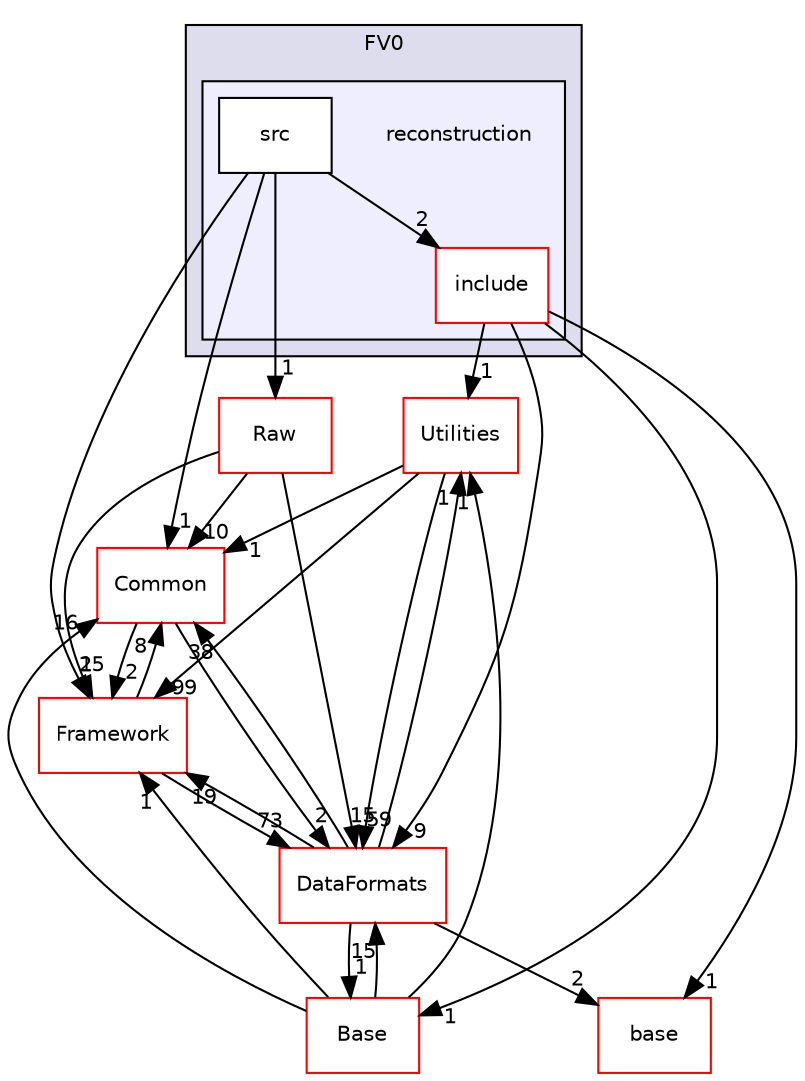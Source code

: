 digraph "/home/travis/build/AliceO2Group/AliceO2/Detectors/FIT/FV0/reconstruction" {
  bgcolor=transparent;
  compound=true
  node [ fontsize="10", fontname="Helvetica"];
  edge [ labelfontsize="10", labelfontname="Helvetica"];
  subgraph clusterdir_47779a59737632a3da2336a4e8799b86 {
    graph [ bgcolor="#ddddee", pencolor="black", label="FV0" fontname="Helvetica", fontsize="10", URL="dir_47779a59737632a3da2336a4e8799b86.html"]
  subgraph clusterdir_e0bfde3cc4c1f87a15076e6d43624461 {
    graph [ bgcolor="#eeeeff", pencolor="black", label="" URL="dir_e0bfde3cc4c1f87a15076e6d43624461.html"];
    dir_e0bfde3cc4c1f87a15076e6d43624461 [shape=plaintext label="reconstruction"];
    dir_42286fa65ae4b12167755af12ea2b83a [shape=box label="include" color="red" fillcolor="white" style="filled" URL="dir_42286fa65ae4b12167755af12ea2b83a.html"];
    dir_0a8f574a83f31129d0f45e451ec46972 [shape=box label="src" color="black" fillcolor="white" style="filled" URL="dir_0a8f574a83f31129d0f45e451ec46972.html"];
  }
  }
  dir_4ab6b4cc6a7edbff49100e9123df213f [shape=box label="Common" color="red" URL="dir_4ab6b4cc6a7edbff49100e9123df213f.html"];
  dir_b05a5fa85f84bfc9013183c9d87f9a36 [shape=box label="Utilities" color="red" URL="dir_b05a5fa85f84bfc9013183c9d87f9a36.html"];
  dir_37c90836491b695b472bf98d1be8336b [shape=box label="Base" color="red" URL="dir_37c90836491b695b472bf98d1be8336b.html"];
  dir_33a453ce68726fac67bcc8248d4ab430 [shape=box label="base" color="red" URL="dir_33a453ce68726fac67bcc8248d4ab430.html"];
  dir_bcbb2cf9a3d3d83e5515c82071a07177 [shape=box label="Framework" color="red" URL="dir_bcbb2cf9a3d3d83e5515c82071a07177.html"];
  dir_26637d1bd82229bc9ed97f7e706be743 [shape=box label="Raw" color="red" URL="dir_26637d1bd82229bc9ed97f7e706be743.html"];
  dir_2171f7ec022c5423887b07c69b2f5b48 [shape=box label="DataFormats" color="red" URL="dir_2171f7ec022c5423887b07c69b2f5b48.html"];
  dir_0a8f574a83f31129d0f45e451ec46972->dir_42286fa65ae4b12167755af12ea2b83a [headlabel="2", labeldistance=1.5 headhref="dir_000501_000495.html"];
  dir_0a8f574a83f31129d0f45e451ec46972->dir_4ab6b4cc6a7edbff49100e9123df213f [headlabel="1", labeldistance=1.5 headhref="dir_000501_000036.html"];
  dir_0a8f574a83f31129d0f45e451ec46972->dir_bcbb2cf9a3d3d83e5515c82071a07177 [headlabel="1", labeldistance=1.5 headhref="dir_000501_000063.html"];
  dir_0a8f574a83f31129d0f45e451ec46972->dir_26637d1bd82229bc9ed97f7e706be743 [headlabel="1", labeldistance=1.5 headhref="dir_000501_000643.html"];
  dir_42286fa65ae4b12167755af12ea2b83a->dir_b05a5fa85f84bfc9013183c9d87f9a36 [headlabel="1", labeldistance=1.5 headhref="dir_000495_000638.html"];
  dir_42286fa65ae4b12167755af12ea2b83a->dir_37c90836491b695b472bf98d1be8336b [headlabel="1", labeldistance=1.5 headhref="dir_000495_000293.html"];
  dir_42286fa65ae4b12167755af12ea2b83a->dir_33a453ce68726fac67bcc8248d4ab430 [headlabel="1", labeldistance=1.5 headhref="dir_000495_000186.html"];
  dir_42286fa65ae4b12167755af12ea2b83a->dir_2171f7ec022c5423887b07c69b2f5b48 [headlabel="9", labeldistance=1.5 headhref="dir_000495_000090.html"];
  dir_4ab6b4cc6a7edbff49100e9123df213f->dir_bcbb2cf9a3d3d83e5515c82071a07177 [headlabel="2", labeldistance=1.5 headhref="dir_000036_000063.html"];
  dir_4ab6b4cc6a7edbff49100e9123df213f->dir_2171f7ec022c5423887b07c69b2f5b48 [headlabel="2", labeldistance=1.5 headhref="dir_000036_000090.html"];
  dir_b05a5fa85f84bfc9013183c9d87f9a36->dir_4ab6b4cc6a7edbff49100e9123df213f [headlabel="1", labeldistance=1.5 headhref="dir_000638_000036.html"];
  dir_b05a5fa85f84bfc9013183c9d87f9a36->dir_bcbb2cf9a3d3d83e5515c82071a07177 [headlabel="99", labeldistance=1.5 headhref="dir_000638_000063.html"];
  dir_b05a5fa85f84bfc9013183c9d87f9a36->dir_2171f7ec022c5423887b07c69b2f5b48 [headlabel="59", labeldistance=1.5 headhref="dir_000638_000090.html"];
  dir_37c90836491b695b472bf98d1be8336b->dir_4ab6b4cc6a7edbff49100e9123df213f [headlabel="16", labeldistance=1.5 headhref="dir_000293_000036.html"];
  dir_37c90836491b695b472bf98d1be8336b->dir_b05a5fa85f84bfc9013183c9d87f9a36 [headlabel="1", labeldistance=1.5 headhref="dir_000293_000638.html"];
  dir_37c90836491b695b472bf98d1be8336b->dir_bcbb2cf9a3d3d83e5515c82071a07177 [headlabel="1", labeldistance=1.5 headhref="dir_000293_000063.html"];
  dir_37c90836491b695b472bf98d1be8336b->dir_2171f7ec022c5423887b07c69b2f5b48 [headlabel="15", labeldistance=1.5 headhref="dir_000293_000090.html"];
  dir_bcbb2cf9a3d3d83e5515c82071a07177->dir_4ab6b4cc6a7edbff49100e9123df213f [headlabel="8", labeldistance=1.5 headhref="dir_000063_000036.html"];
  dir_bcbb2cf9a3d3d83e5515c82071a07177->dir_2171f7ec022c5423887b07c69b2f5b48 [headlabel="73", labeldistance=1.5 headhref="dir_000063_000090.html"];
  dir_26637d1bd82229bc9ed97f7e706be743->dir_4ab6b4cc6a7edbff49100e9123df213f [headlabel="10", labeldistance=1.5 headhref="dir_000643_000036.html"];
  dir_26637d1bd82229bc9ed97f7e706be743->dir_bcbb2cf9a3d3d83e5515c82071a07177 [headlabel="25", labeldistance=1.5 headhref="dir_000643_000063.html"];
  dir_26637d1bd82229bc9ed97f7e706be743->dir_2171f7ec022c5423887b07c69b2f5b48 [headlabel="15", labeldistance=1.5 headhref="dir_000643_000090.html"];
  dir_2171f7ec022c5423887b07c69b2f5b48->dir_4ab6b4cc6a7edbff49100e9123df213f [headlabel="38", labeldistance=1.5 headhref="dir_000090_000036.html"];
  dir_2171f7ec022c5423887b07c69b2f5b48->dir_b05a5fa85f84bfc9013183c9d87f9a36 [headlabel="1", labeldistance=1.5 headhref="dir_000090_000638.html"];
  dir_2171f7ec022c5423887b07c69b2f5b48->dir_37c90836491b695b472bf98d1be8336b [headlabel="1", labeldistance=1.5 headhref="dir_000090_000293.html"];
  dir_2171f7ec022c5423887b07c69b2f5b48->dir_33a453ce68726fac67bcc8248d4ab430 [headlabel="2", labeldistance=1.5 headhref="dir_000090_000186.html"];
  dir_2171f7ec022c5423887b07c69b2f5b48->dir_bcbb2cf9a3d3d83e5515c82071a07177 [headlabel="19", labeldistance=1.5 headhref="dir_000090_000063.html"];
}
